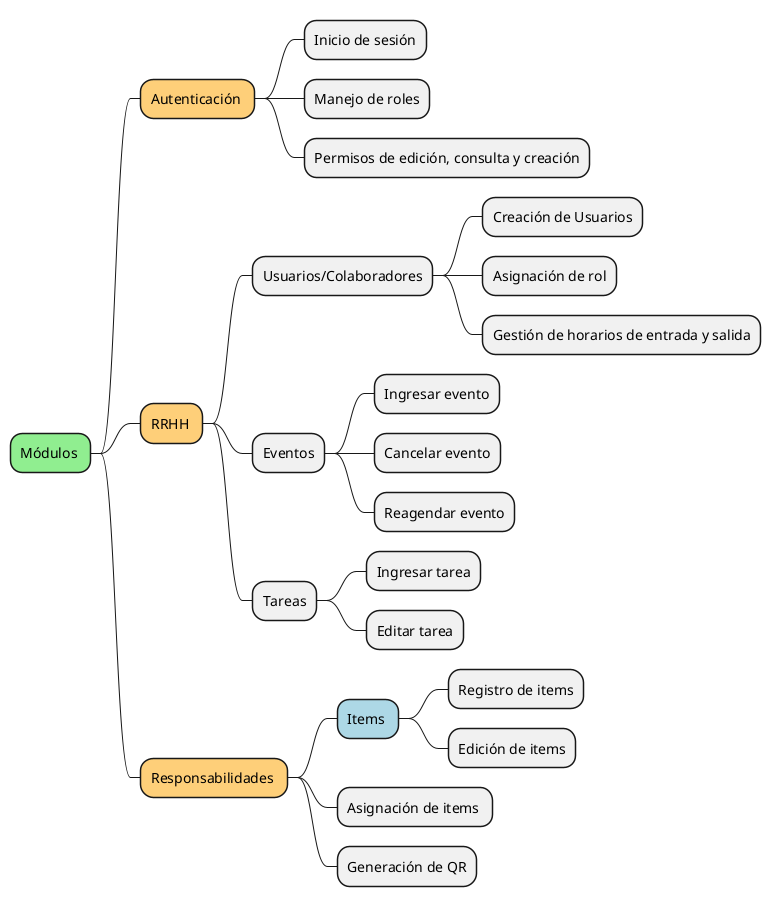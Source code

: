 @startmindmap "Diagrama de contexto 3 - Planteamiento de módulos"

<style>
mindmapDiagram {
    .green {
        BackgroundColor lightgreen
    }
    .rose {
        BackgroundColor #FFBBCC
    }
    .blue {
        BackgroundColor lightblue
    }
    .yellow {
        BackgroundColor lightyellow
    }
    .orange {
        BackgroundColor #FECF79
    }
    .white {
        BackgroundColor white
    }
}
</style>

* Módulos <<green>>

++ Autenticación <<orange>>
+++ Inicio de sesión
+++ Manejo de roles
+++ Permisos de edición, consulta y creación

++ RRHH <<orange>>
+++ Usuarios/Colaboradores
++++ Creación de Usuarios
++++ Asignación de rol
++++ Gestión de horarios de entrada y salida
+++ Eventos
++++ Ingresar evento
++++ Cancelar evento
++++ Reagendar evento
+++ Tareas
++++ Ingresar tarea
++++ Editar tarea

++ Responsabilidades <<orange>>
+++ Items <<blue>>
++++ Registro de items
++++ Edición de items
+++ Asignación de items 
+++ Generación de QR

@endmindmap
